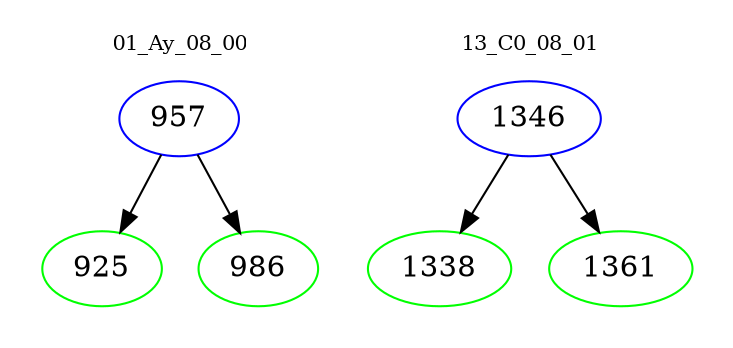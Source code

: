 digraph{
subgraph cluster_0 {
color = white
label = "01_Ay_08_00";
fontsize=10;
T0_957 [label="957", color="blue"]
T0_957 -> T0_925 [color="black"]
T0_925 [label="925", color="green"]
T0_957 -> T0_986 [color="black"]
T0_986 [label="986", color="green"]
}
subgraph cluster_1 {
color = white
label = "13_C0_08_01";
fontsize=10;
T1_1346 [label="1346", color="blue"]
T1_1346 -> T1_1338 [color="black"]
T1_1338 [label="1338", color="green"]
T1_1346 -> T1_1361 [color="black"]
T1_1361 [label="1361", color="green"]
}
}
